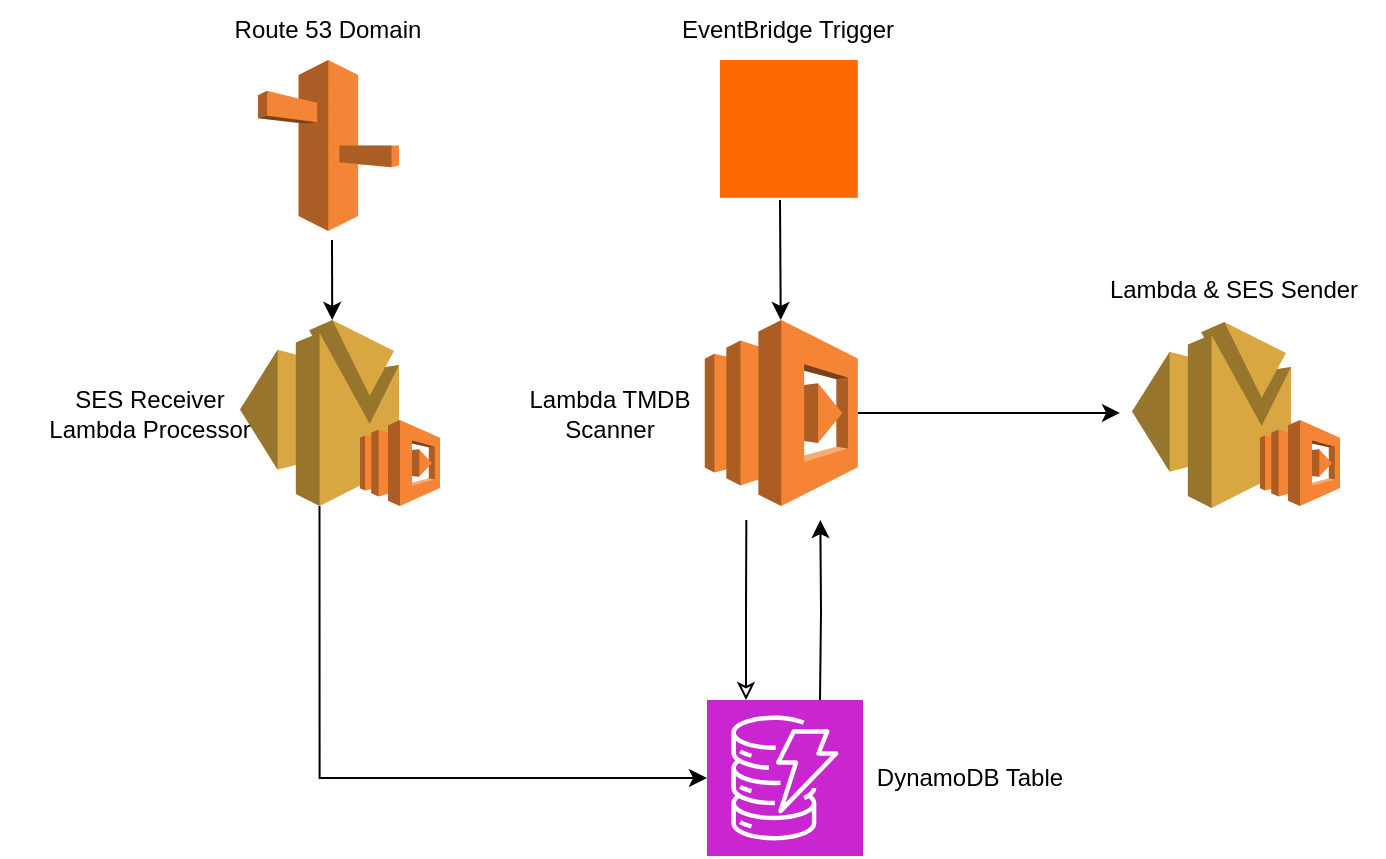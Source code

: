 <mxfile version="27.1.4">
  <diagram name="Page-1" id="AaFwnaBkZ5P-QmC4tmMk">
    <mxGraphModel dx="671" dy="704" grid="1" gridSize="10" guides="1" tooltips="1" connect="1" arrows="1" fold="1" page="1" pageScale="1" pageWidth="827" pageHeight="1169" math="0" shadow="0">
      <root>
        <mxCell id="0" />
        <mxCell id="1" parent="0" />
        <mxCell id="YGmqCmIRLT2462OvAjHI-1" value="" style="outlineConnect=0;dashed=0;verticalLabelPosition=bottom;verticalAlign=top;align=center;html=1;shape=mxgraph.aws3.route_53;fillColor=#F58536;gradientColor=none;" vertex="1" parent="1">
          <mxGeometry x="149" y="290" width="70.5" height="85.5" as="geometry" />
        </mxCell>
        <mxCell id="YGmqCmIRLT2462OvAjHI-19" style="rounded=0;orthogonalLoop=1;jettySize=auto;html=1;" edge="1" parent="1" target="YGmqCmIRLT2462OvAjHI-10">
          <mxGeometry relative="1" as="geometry">
            <mxPoint x="410" y="360" as="sourcePoint" />
          </mxGeometry>
        </mxCell>
        <mxCell id="YGmqCmIRLT2462OvAjHI-3" value="" style="points=[];aspect=fixed;html=1;align=center;shadow=0;dashed=0;fillColor=#FF6A00;strokeColor=none;shape=mxgraph.alibaba_cloud.eventbridge;" vertex="1" parent="1">
          <mxGeometry x="380" y="290" width="68.9" height="68.9" as="geometry" />
        </mxCell>
        <mxCell id="YGmqCmIRLT2462OvAjHI-4" value="" style="outlineConnect=0;dashed=0;verticalLabelPosition=bottom;verticalAlign=top;align=center;html=1;shape=mxgraph.aws3.ses;fillColor=#D9A741;gradientColor=none;" vertex="1" parent="1">
          <mxGeometry x="140" y="420" width="79.5" height="93" as="geometry" />
        </mxCell>
        <mxCell id="YGmqCmIRLT2462OvAjHI-21" style="edgeStyle=orthogonalEdgeStyle;rounded=0;orthogonalLoop=1;jettySize=auto;html=1;exitX=0.25;exitY=0;exitDx=0;exitDy=0;exitPerimeter=0;strokeColor=default;startArrow=classic;startFill=0;endArrow=none;" edge="1" parent="1" source="YGmqCmIRLT2462OvAjHI-5">
          <mxGeometry relative="1" as="geometry">
            <mxPoint x="393.171" y="520" as="targetPoint" />
          </mxGeometry>
        </mxCell>
        <mxCell id="YGmqCmIRLT2462OvAjHI-5" value="" style="sketch=0;points=[[0,0,0],[0.25,0,0],[0.5,0,0],[0.75,0,0],[1,0,0],[0,1,0],[0.25,1,0],[0.5,1,0],[0.75,1,0],[1,1,0],[0,0.25,0],[0,0.5,0],[0,0.75,0],[1,0.25,0],[1,0.5,0],[1,0.75,0]];outlineConnect=0;fontColor=#232F3E;fillColor=#C925D1;strokeColor=#ffffff;dashed=0;verticalLabelPosition=bottom;verticalAlign=top;align=center;html=1;fontSize=12;fontStyle=0;aspect=fixed;shape=mxgraph.aws4.resourceIcon;resIcon=mxgraph.aws4.dynamodb;" vertex="1" parent="1">
          <mxGeometry x="373.5" y="610" width="78" height="78" as="geometry" />
        </mxCell>
        <mxCell id="YGmqCmIRLT2462OvAjHI-6" value="" style="outlineConnect=0;dashed=0;verticalLabelPosition=bottom;verticalAlign=top;align=center;html=1;shape=mxgraph.aws3.ses;fillColor=#D9A741;gradientColor=none;" vertex="1" parent="1">
          <mxGeometry x="586" y="421" width="79.5" height="93" as="geometry" />
        </mxCell>
        <mxCell id="YGmqCmIRLT2462OvAjHI-26" style="edgeStyle=orthogonalEdgeStyle;rounded=0;orthogonalLoop=1;jettySize=auto;html=1;exitX=1;exitY=0.5;exitDx=0;exitDy=0;exitPerimeter=0;" edge="1" parent="1" source="YGmqCmIRLT2462OvAjHI-10">
          <mxGeometry relative="1" as="geometry">
            <mxPoint x="580" y="466.438" as="targetPoint" />
          </mxGeometry>
        </mxCell>
        <mxCell id="YGmqCmIRLT2462OvAjHI-10" value="" style="outlineConnect=0;dashed=0;verticalLabelPosition=bottom;verticalAlign=top;align=center;html=1;shape=mxgraph.aws3.lambda;fillColor=#F58534;gradientColor=none;" vertex="1" parent="1">
          <mxGeometry x="372.4" y="420" width="76.5" height="93" as="geometry" />
        </mxCell>
        <mxCell id="YGmqCmIRLT2462OvAjHI-11" value="" style="outlineConnect=0;dashed=0;verticalLabelPosition=bottom;verticalAlign=top;align=center;html=1;shape=mxgraph.aws3.lambda;fillColor=#F58534;gradientColor=none;" vertex="1" parent="1">
          <mxGeometry x="200" y="470" width="40" height="43" as="geometry" />
        </mxCell>
        <mxCell id="YGmqCmIRLT2462OvAjHI-12" value="" style="outlineConnect=0;dashed=0;verticalLabelPosition=bottom;verticalAlign=top;align=center;html=1;shape=mxgraph.aws3.lambda;fillColor=#F58534;gradientColor=none;" vertex="1" parent="1">
          <mxGeometry x="650" y="470" width="40" height="43" as="geometry" />
        </mxCell>
        <mxCell id="YGmqCmIRLT2462OvAjHI-13" value="Route 53 Domain" style="text;html=1;align=center;verticalAlign=middle;whiteSpace=wrap;rounded=0;" vertex="1" parent="1">
          <mxGeometry x="109.25" y="260" width="150" height="30" as="geometry" />
        </mxCell>
        <mxCell id="YGmqCmIRLT2462OvAjHI-14" value="SES Receiver&lt;div&gt;Lambda Processor&lt;/div&gt;" style="text;html=1;align=center;verticalAlign=middle;whiteSpace=wrap;rounded=0;" vertex="1" parent="1">
          <mxGeometry x="20" y="451.5" width="150" height="30" as="geometry" />
        </mxCell>
        <mxCell id="YGmqCmIRLT2462OvAjHI-15" style="rounded=0;orthogonalLoop=1;jettySize=auto;html=1;entryX=0.58;entryY=0;entryDx=0;entryDy=0;entryPerimeter=0;" edge="1" parent="1" target="YGmqCmIRLT2462OvAjHI-4">
          <mxGeometry relative="1" as="geometry">
            <mxPoint x="186" y="380" as="sourcePoint" />
          </mxGeometry>
        </mxCell>
        <mxCell id="YGmqCmIRLT2462OvAjHI-16" style="edgeStyle=orthogonalEdgeStyle;rounded=0;orthogonalLoop=1;jettySize=auto;html=1;exitX=0.5;exitY=1;exitDx=0;exitDy=0;exitPerimeter=0;entryX=0;entryY=0.5;entryDx=0;entryDy=0;entryPerimeter=0;" edge="1" parent="1" source="YGmqCmIRLT2462OvAjHI-4" target="YGmqCmIRLT2462OvAjHI-5">
          <mxGeometry relative="1" as="geometry" />
        </mxCell>
        <mxCell id="YGmqCmIRLT2462OvAjHI-20" value="EventBridge Trigger" style="text;html=1;align=center;verticalAlign=middle;whiteSpace=wrap;rounded=0;" vertex="1" parent="1">
          <mxGeometry x="339" y="260" width="150" height="30" as="geometry" />
        </mxCell>
        <mxCell id="YGmqCmIRLT2462OvAjHI-22" style="edgeStyle=orthogonalEdgeStyle;rounded=0;orthogonalLoop=1;jettySize=auto;html=1;exitX=0.25;exitY=0;exitDx=0;exitDy=0;exitPerimeter=0;" edge="1" parent="1">
          <mxGeometry relative="1" as="geometry">
            <mxPoint x="430.171" y="520" as="targetPoint" />
            <mxPoint x="430" y="610" as="sourcePoint" />
          </mxGeometry>
        </mxCell>
        <mxCell id="YGmqCmIRLT2462OvAjHI-23" value="Lambda TMDB&lt;div&gt;Scanner&lt;/div&gt;" style="text;html=1;align=center;verticalAlign=middle;whiteSpace=wrap;rounded=0;" vertex="1" parent="1">
          <mxGeometry x="250" y="451.5" width="150" height="30" as="geometry" />
        </mxCell>
        <mxCell id="YGmqCmIRLT2462OvAjHI-24" value="DynamoDB Table" style="text;html=1;align=center;verticalAlign=middle;whiteSpace=wrap;rounded=0;" vertex="1" parent="1">
          <mxGeometry x="430" y="634" width="150" height="30" as="geometry" />
        </mxCell>
        <mxCell id="YGmqCmIRLT2462OvAjHI-27" value="Lambda &amp;amp; SES Sender" style="text;html=1;align=center;verticalAlign=middle;whiteSpace=wrap;rounded=0;" vertex="1" parent="1">
          <mxGeometry x="562" y="390" width="150" height="30" as="geometry" />
        </mxCell>
      </root>
    </mxGraphModel>
  </diagram>
</mxfile>
